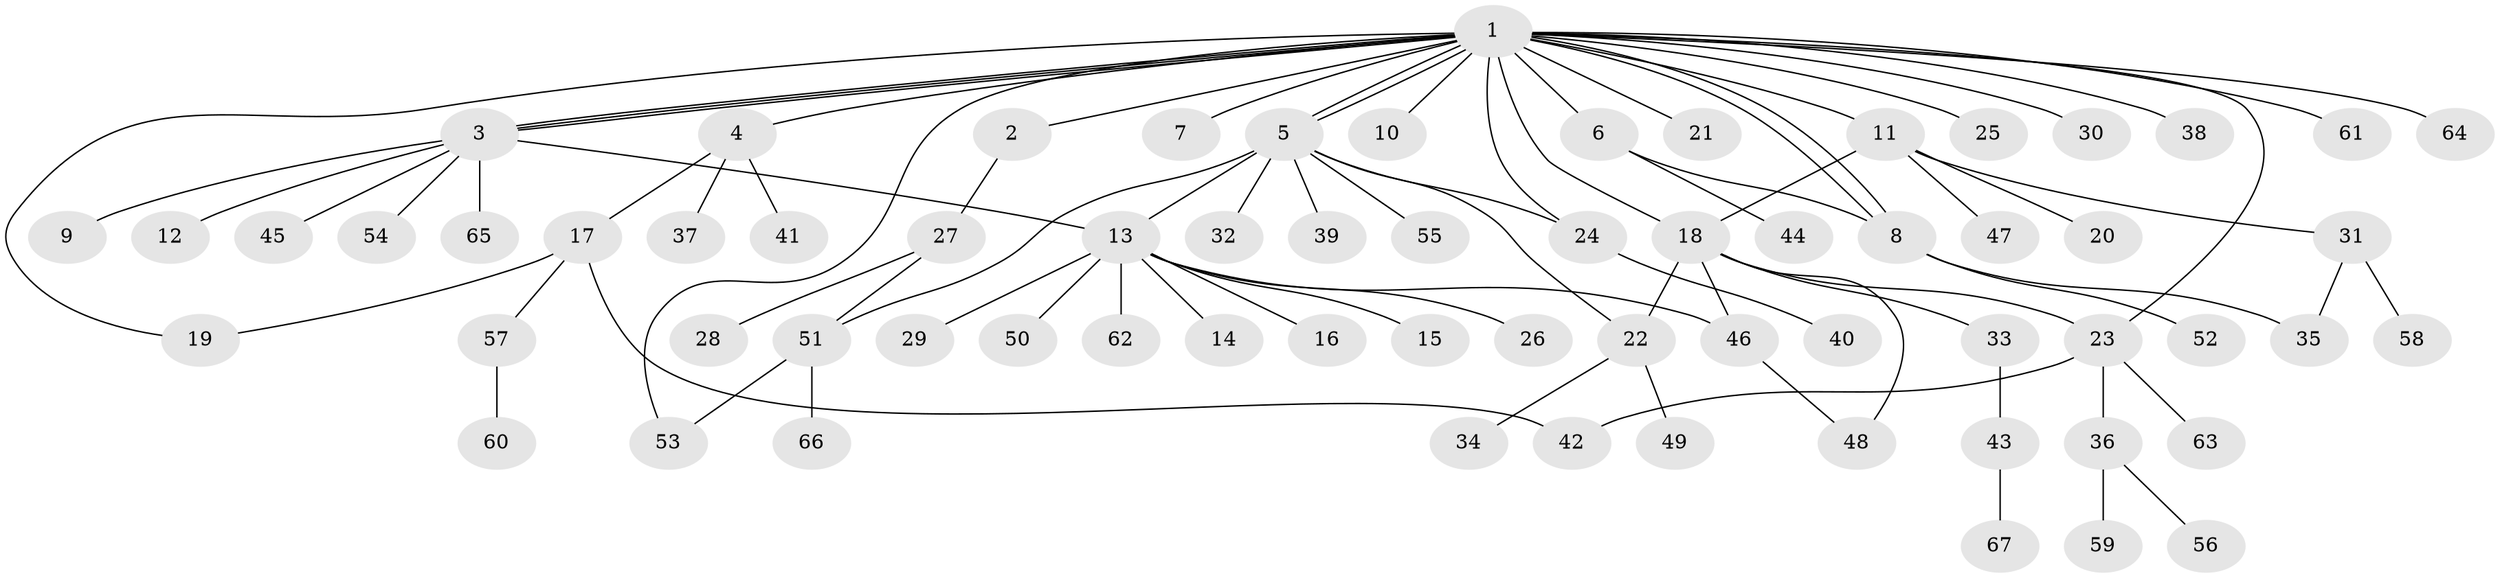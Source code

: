 // coarse degree distribution, {11: 0.047619047619047616, 2: 0.3333333333333333, 5: 0.047619047619047616, 3: 0.19047619047619047, 4: 0.14285714285714285, 1: 0.19047619047619047, 6: 0.047619047619047616}
// Generated by graph-tools (version 1.1) at 2025/50/03/04/25 22:50:22]
// undirected, 67 vertices, 83 edges
graph export_dot {
  node [color=gray90,style=filled];
  1;
  2;
  3;
  4;
  5;
  6;
  7;
  8;
  9;
  10;
  11;
  12;
  13;
  14;
  15;
  16;
  17;
  18;
  19;
  20;
  21;
  22;
  23;
  24;
  25;
  26;
  27;
  28;
  29;
  30;
  31;
  32;
  33;
  34;
  35;
  36;
  37;
  38;
  39;
  40;
  41;
  42;
  43;
  44;
  45;
  46;
  47;
  48;
  49;
  50;
  51;
  52;
  53;
  54;
  55;
  56;
  57;
  58;
  59;
  60;
  61;
  62;
  63;
  64;
  65;
  66;
  67;
  1 -- 2;
  1 -- 3;
  1 -- 3;
  1 -- 3;
  1 -- 4;
  1 -- 5;
  1 -- 5;
  1 -- 6;
  1 -- 7;
  1 -- 8;
  1 -- 8;
  1 -- 10;
  1 -- 11;
  1 -- 18;
  1 -- 19;
  1 -- 21;
  1 -- 23;
  1 -- 24;
  1 -- 25;
  1 -- 30;
  1 -- 38;
  1 -- 53;
  1 -- 61;
  1 -- 64;
  2 -- 27;
  3 -- 9;
  3 -- 12;
  3 -- 13;
  3 -- 45;
  3 -- 54;
  3 -- 65;
  4 -- 17;
  4 -- 37;
  4 -- 41;
  5 -- 13;
  5 -- 22;
  5 -- 24;
  5 -- 32;
  5 -- 39;
  5 -- 51;
  5 -- 55;
  6 -- 8;
  6 -- 44;
  8 -- 35;
  8 -- 52;
  11 -- 18;
  11 -- 20;
  11 -- 31;
  11 -- 47;
  13 -- 14;
  13 -- 15;
  13 -- 16;
  13 -- 26;
  13 -- 29;
  13 -- 46;
  13 -- 50;
  13 -- 62;
  17 -- 19;
  17 -- 42;
  17 -- 57;
  18 -- 22;
  18 -- 23;
  18 -- 33;
  18 -- 46;
  18 -- 48;
  22 -- 34;
  22 -- 49;
  23 -- 36;
  23 -- 42;
  23 -- 63;
  24 -- 40;
  27 -- 28;
  27 -- 51;
  31 -- 35;
  31 -- 58;
  33 -- 43;
  36 -- 56;
  36 -- 59;
  43 -- 67;
  46 -- 48;
  51 -- 53;
  51 -- 66;
  57 -- 60;
}
